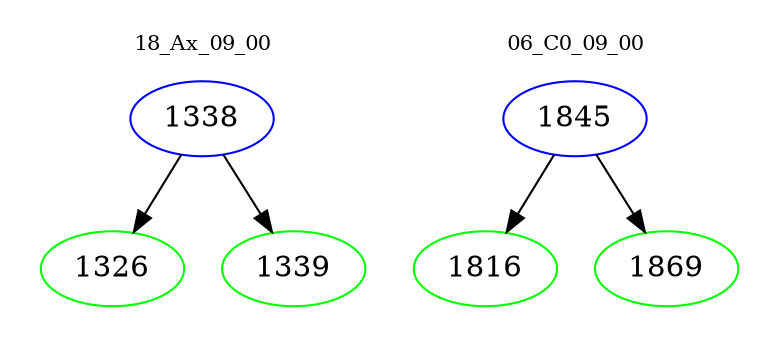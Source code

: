 digraph{
subgraph cluster_0 {
color = white
label = "18_Ax_09_00";
fontsize=10;
T0_1338 [label="1338", color="blue"]
T0_1338 -> T0_1326 [color="black"]
T0_1326 [label="1326", color="green"]
T0_1338 -> T0_1339 [color="black"]
T0_1339 [label="1339", color="green"]
}
subgraph cluster_1 {
color = white
label = "06_C0_09_00";
fontsize=10;
T1_1845 [label="1845", color="blue"]
T1_1845 -> T1_1816 [color="black"]
T1_1816 [label="1816", color="green"]
T1_1845 -> T1_1869 [color="black"]
T1_1869 [label="1869", color="green"]
}
}
